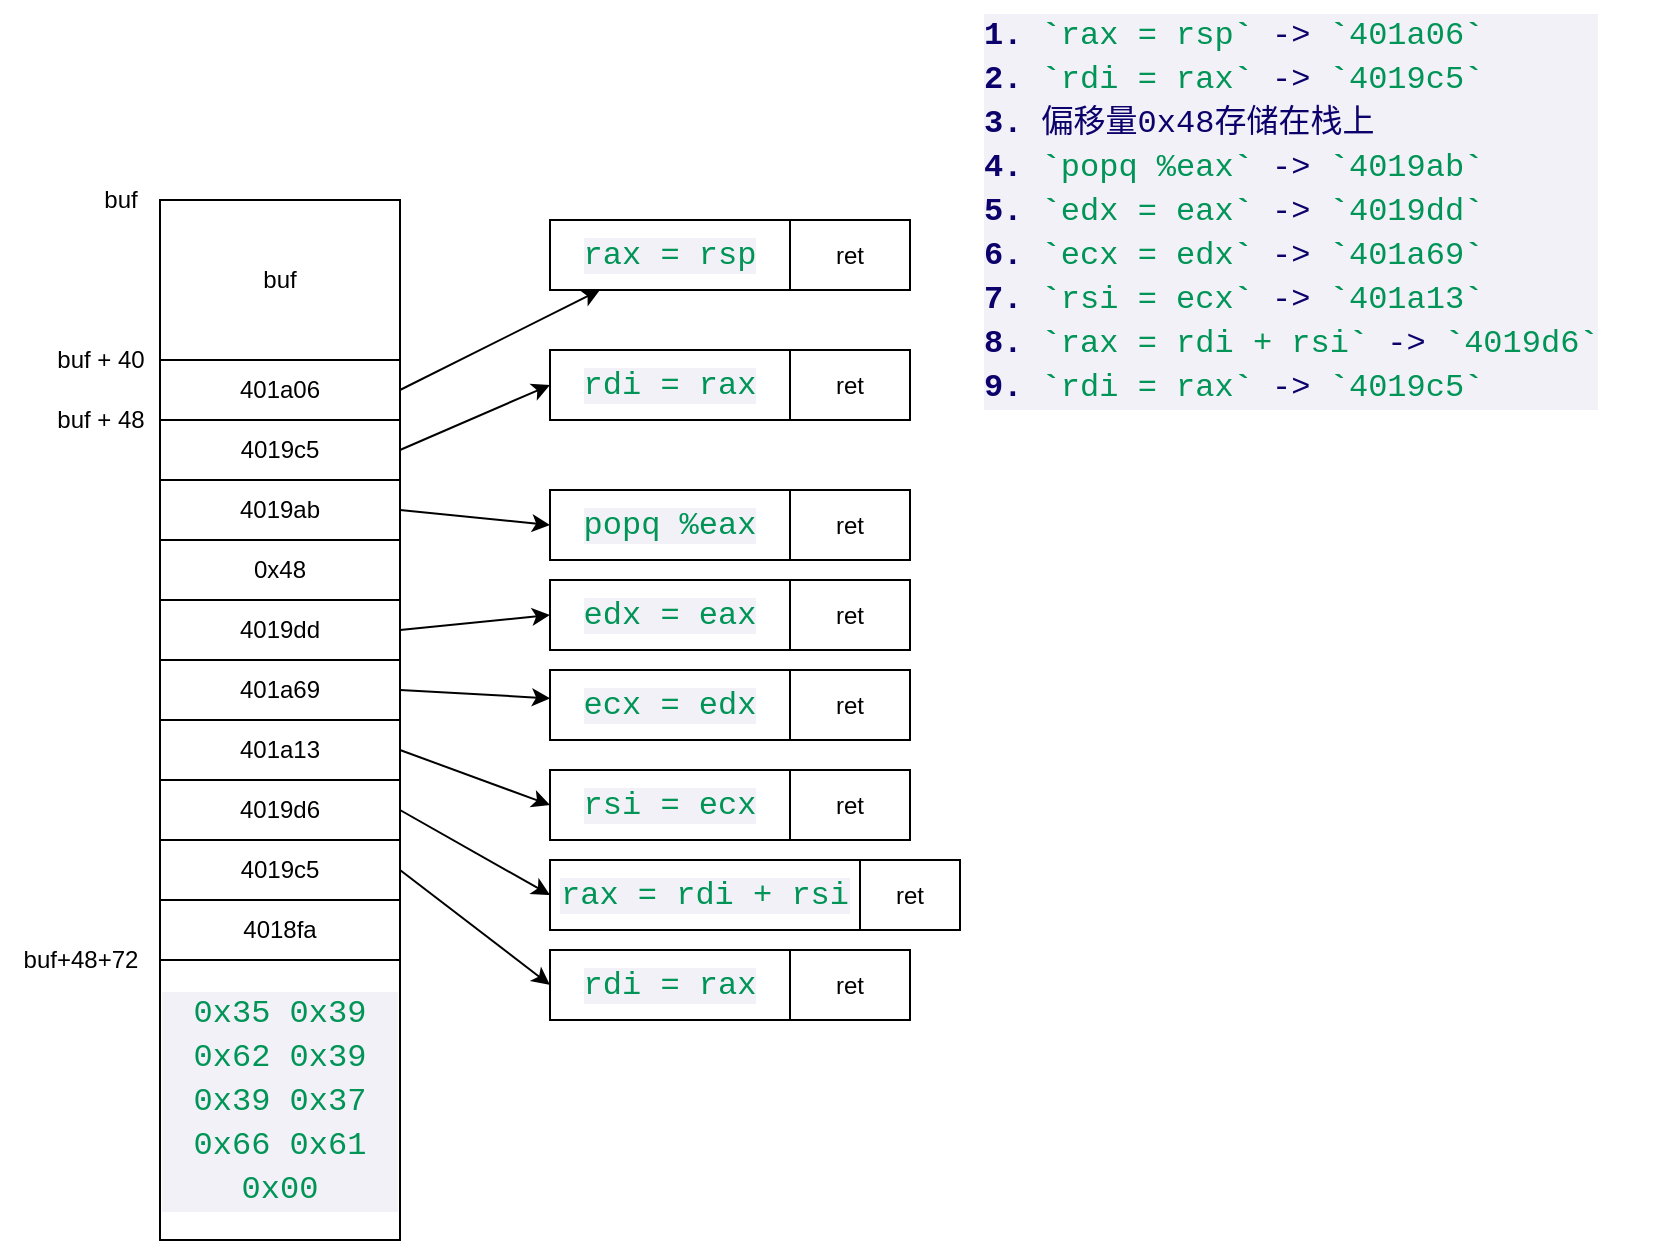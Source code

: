 <mxfile>
    <diagram id="gGN1RW6EFqMM8roqFQ5v" name="Page-1">
        <mxGraphModel dx="581" dy="571" grid="1" gridSize="10" guides="1" tooltips="1" connect="1" arrows="1" fold="1" page="1" pageScale="1" pageWidth="850" pageHeight="1100" math="0" shadow="0">
            <root>
                <mxCell id="0"/>
                <mxCell id="1" parent="0"/>
                <mxCell id="5" value="" style="edgeStyle=none;html=1;exitX=1;exitY=0.5;exitDx=0;exitDy=0;" parent="1" source="2" target="4" edge="1">
                    <mxGeometry relative="1" as="geometry"/>
                </mxCell>
                <mxCell id="2" value="401a06" style="rounded=0;whiteSpace=wrap;html=1;" parent="1" vertex="1">
                    <mxGeometry x="230" y="200" width="120" height="30" as="geometry"/>
                </mxCell>
                <mxCell id="4" value="&lt;span style=&quot;color: rgb(0, 148, 86); font-family: &amp;quot;JetBrains Mono&amp;quot;, &amp;quot;Fira Code Retina&amp;quot;, Consolas, &amp;quot;Courier New&amp;quot;, monospace, Consolas, &amp;quot;Courier New&amp;quot;, monospace; font-size: 16px; text-align: left; background-color: rgb(242, 241, 248);&quot;&gt;rax = rsp&lt;/span&gt;" style="whiteSpace=wrap;html=1;rounded=0;" parent="1" vertex="1">
                    <mxGeometry x="425" y="130" width="120" height="35" as="geometry"/>
                </mxCell>
                <mxCell id="6" value="buf" style="whiteSpace=wrap;html=1;rounded=0;" parent="1" vertex="1">
                    <mxGeometry x="230" y="120" width="120" height="80" as="geometry"/>
                </mxCell>
                <mxCell id="7" value="buf" style="text;html=1;align=center;verticalAlign=middle;resizable=0;points=[];autosize=1;strokeColor=none;fillColor=none;" parent="1" vertex="1">
                    <mxGeometry x="190" y="105" width="40" height="30" as="geometry"/>
                </mxCell>
                <mxCell id="9" value="buf + 40" style="text;html=1;align=center;verticalAlign=middle;resizable=0;points=[];autosize=1;strokeColor=none;fillColor=none;" parent="1" vertex="1">
                    <mxGeometry x="165" y="185" width="70" height="30" as="geometry"/>
                </mxCell>
                <mxCell id="10" value="ret" style="whiteSpace=wrap;html=1;rounded=0;" parent="1" vertex="1">
                    <mxGeometry x="545" y="130" width="60" height="35" as="geometry"/>
                </mxCell>
                <mxCell id="36" style="edgeStyle=none;html=1;exitX=1;exitY=0.5;exitDx=0;exitDy=0;entryX=0;entryY=0.5;entryDx=0;entryDy=0;" edge="1" parent="1" source="11" target="19">
                    <mxGeometry relative="1" as="geometry"/>
                </mxCell>
                <mxCell id="11" value="4019c5" style="rounded=0;whiteSpace=wrap;html=1;" vertex="1" parent="1">
                    <mxGeometry x="230" y="230" width="120" height="30" as="geometry"/>
                </mxCell>
                <mxCell id="12" value="0x48" style="rounded=0;whiteSpace=wrap;html=1;" vertex="1" parent="1">
                    <mxGeometry x="230" y="290" width="120" height="30" as="geometry"/>
                </mxCell>
                <mxCell id="38" style="edgeStyle=none;html=1;exitX=1;exitY=0.5;exitDx=0;exitDy=0;entryX=0;entryY=0.5;entryDx=0;entryDy=0;" edge="1" parent="1" source="13" target="23">
                    <mxGeometry relative="1" as="geometry"/>
                </mxCell>
                <mxCell id="13" value="4019ab" style="rounded=0;whiteSpace=wrap;html=1;" vertex="1" parent="1">
                    <mxGeometry x="230" y="260" width="120" height="30" as="geometry"/>
                </mxCell>
                <mxCell id="39" style="edgeStyle=none;html=1;exitX=1;exitY=0.5;exitDx=0;exitDy=0;entryX=0;entryY=0.5;entryDx=0;entryDy=0;" edge="1" parent="1" source="14" target="25">
                    <mxGeometry relative="1" as="geometry"/>
                </mxCell>
                <mxCell id="14" value="4019dd" style="rounded=0;whiteSpace=wrap;html=1;" vertex="1" parent="1">
                    <mxGeometry x="230" y="320" width="120" height="30" as="geometry"/>
                </mxCell>
                <mxCell id="40" style="edgeStyle=none;html=1;exitX=1;exitY=0.5;exitDx=0;exitDy=0;" edge="1" parent="1" source="15" target="27">
                    <mxGeometry relative="1" as="geometry"/>
                </mxCell>
                <mxCell id="15" value="401a69" style="rounded=0;whiteSpace=wrap;html=1;" vertex="1" parent="1">
                    <mxGeometry x="230" y="350" width="120" height="30" as="geometry"/>
                </mxCell>
                <mxCell id="41" style="edgeStyle=none;html=1;exitX=1;exitY=0.5;exitDx=0;exitDy=0;entryX=0;entryY=0.5;entryDx=0;entryDy=0;" edge="1" parent="1" source="16" target="29">
                    <mxGeometry relative="1" as="geometry"/>
                </mxCell>
                <mxCell id="16" value="401a13" style="rounded=0;whiteSpace=wrap;html=1;" vertex="1" parent="1">
                    <mxGeometry x="230" y="380" width="120" height="30" as="geometry"/>
                </mxCell>
                <mxCell id="42" style="edgeStyle=none;html=1;exitX=1;exitY=0.5;exitDx=0;exitDy=0;entryX=0;entryY=0.5;entryDx=0;entryDy=0;" edge="1" parent="1" source="17" target="31">
                    <mxGeometry relative="1" as="geometry"/>
                </mxCell>
                <mxCell id="17" value="4019d6" style="rounded=0;whiteSpace=wrap;html=1;" vertex="1" parent="1">
                    <mxGeometry x="230" y="410" width="120" height="30" as="geometry"/>
                </mxCell>
                <mxCell id="44" style="edgeStyle=none;html=1;exitX=1;exitY=0.5;exitDx=0;exitDy=0;entryX=0;entryY=0.5;entryDx=0;entryDy=0;" edge="1" parent="1" source="18" target="33">
                    <mxGeometry relative="1" as="geometry"/>
                </mxCell>
                <mxCell id="18" value="4019c5" style="rounded=0;whiteSpace=wrap;html=1;" vertex="1" parent="1">
                    <mxGeometry x="230" y="440" width="120" height="30" as="geometry"/>
                </mxCell>
                <mxCell id="19" value="&lt;span style=&quot;color: rgb(0, 148, 86); font-family: &amp;quot;JetBrains Mono&amp;quot;, &amp;quot;Fira Code Retina&amp;quot;, Consolas, &amp;quot;Courier New&amp;quot;, monospace, Consolas, &amp;quot;Courier New&amp;quot;, monospace; font-size: 16px; text-align: left; background-color: rgb(242, 241, 248);&quot;&gt;rdi = rax&lt;/span&gt;" style="whiteSpace=wrap;html=1;rounded=0;" vertex="1" parent="1">
                    <mxGeometry x="425" y="195" width="120" height="35" as="geometry"/>
                </mxCell>
                <mxCell id="20" value="ret" style="whiteSpace=wrap;html=1;rounded=0;" vertex="1" parent="1">
                    <mxGeometry x="545" y="195" width="60" height="35" as="geometry"/>
                </mxCell>
                <mxCell id="23" value="&lt;span style=&quot;color: rgb(0, 148, 86); font-family: &amp;quot;JetBrains Mono&amp;quot;, &amp;quot;Fira Code Retina&amp;quot;, Consolas, &amp;quot;Courier New&amp;quot;, monospace, Consolas, &amp;quot;Courier New&amp;quot;, monospace; font-size: 16px; text-align: left; background-color: rgb(242, 241, 248);&quot;&gt;popq %eax&lt;/span&gt;" style="whiteSpace=wrap;html=1;rounded=0;" vertex="1" parent="1">
                    <mxGeometry x="425" y="265" width="120" height="35" as="geometry"/>
                </mxCell>
                <mxCell id="24" value="ret" style="whiteSpace=wrap;html=1;rounded=0;" vertex="1" parent="1">
                    <mxGeometry x="545" y="265" width="60" height="35" as="geometry"/>
                </mxCell>
                <mxCell id="25" value="&lt;span style=&quot;color: rgb(0, 148, 86); font-family: &amp;quot;JetBrains Mono&amp;quot;, &amp;quot;Fira Code Retina&amp;quot;, Consolas, &amp;quot;Courier New&amp;quot;, monospace, Consolas, &amp;quot;Courier New&amp;quot;, monospace; font-size: 16px; text-align: left; background-color: rgb(242, 241, 248);&quot;&gt;edx = eax&lt;/span&gt;" style="whiteSpace=wrap;html=1;rounded=0;" vertex="1" parent="1">
                    <mxGeometry x="425" y="310" width="120" height="35" as="geometry"/>
                </mxCell>
                <mxCell id="26" value="ret" style="whiteSpace=wrap;html=1;rounded=0;" vertex="1" parent="1">
                    <mxGeometry x="545" y="310" width="60" height="35" as="geometry"/>
                </mxCell>
                <mxCell id="27" value="&lt;span style=&quot;color: rgb(0, 148, 86); font-family: &amp;quot;JetBrains Mono&amp;quot;, &amp;quot;Fira Code Retina&amp;quot;, Consolas, &amp;quot;Courier New&amp;quot;, monospace, Consolas, &amp;quot;Courier New&amp;quot;, monospace; font-size: 16px; text-align: left; background-color: rgb(242, 241, 248);&quot;&gt;ecx = edx&lt;/span&gt;" style="whiteSpace=wrap;html=1;rounded=0;" vertex="1" parent="1">
                    <mxGeometry x="425" y="355" width="120" height="35" as="geometry"/>
                </mxCell>
                <mxCell id="28" value="ret" style="whiteSpace=wrap;html=1;rounded=0;" vertex="1" parent="1">
                    <mxGeometry x="545" y="355" width="60" height="35" as="geometry"/>
                </mxCell>
                <mxCell id="29" value="&lt;span style=&quot;color: rgb(0, 148, 86); font-family: &amp;quot;JetBrains Mono&amp;quot;, &amp;quot;Fira Code Retina&amp;quot;, Consolas, &amp;quot;Courier New&amp;quot;, monospace, Consolas, &amp;quot;Courier New&amp;quot;, monospace; font-size: 16px; text-align: left; background-color: rgb(242, 241, 248);&quot;&gt;rsi = ecx&lt;/span&gt;" style="whiteSpace=wrap;html=1;rounded=0;" vertex="1" parent="1">
                    <mxGeometry x="425" y="405" width="120" height="35" as="geometry"/>
                </mxCell>
                <mxCell id="30" value="ret" style="whiteSpace=wrap;html=1;rounded=0;" vertex="1" parent="1">
                    <mxGeometry x="545" y="405" width="60" height="35" as="geometry"/>
                </mxCell>
                <mxCell id="31" value="&lt;span style=&quot;color: rgb(0, 148, 86); font-family: &amp;quot;JetBrains Mono&amp;quot;, &amp;quot;Fira Code Retina&amp;quot;, Consolas, &amp;quot;Courier New&amp;quot;, monospace, Consolas, &amp;quot;Courier New&amp;quot;, monospace; font-size: 16px; text-align: left; background-color: rgb(242, 241, 248);&quot;&gt;rax = rdi + rsi&lt;/span&gt;" style="whiteSpace=wrap;html=1;rounded=0;" vertex="1" parent="1">
                    <mxGeometry x="425" y="450" width="155" height="35" as="geometry"/>
                </mxCell>
                <mxCell id="32" value="ret" style="whiteSpace=wrap;html=1;rounded=0;" vertex="1" parent="1">
                    <mxGeometry x="580" y="450" width="50" height="35" as="geometry"/>
                </mxCell>
                <mxCell id="33" value="&lt;span style=&quot;color: rgb(0, 148, 86); font-family: &amp;quot;JetBrains Mono&amp;quot;, &amp;quot;Fira Code Retina&amp;quot;, Consolas, &amp;quot;Courier New&amp;quot;, monospace, Consolas, &amp;quot;Courier New&amp;quot;, monospace; font-size: 16px; text-align: left; background-color: rgb(242, 241, 248);&quot;&gt;rdi = rax&lt;/span&gt;" style="whiteSpace=wrap;html=1;rounded=0;" vertex="1" parent="1">
                    <mxGeometry x="425" y="495" width="120" height="35" as="geometry"/>
                </mxCell>
                <mxCell id="34" value="ret" style="whiteSpace=wrap;html=1;rounded=0;" vertex="1" parent="1">
                    <mxGeometry x="545" y="495" width="60" height="35" as="geometry"/>
                </mxCell>
                <mxCell id="45" value="&lt;div style=&quot;color: rgb(12, 0, 107); background-color: rgb(242, 241, 248); font-family: &amp;quot;JetBrains Mono&amp;quot;, &amp;quot;Fira Code Retina&amp;quot;, Consolas, &amp;quot;Courier New&amp;quot;, monospace, Consolas, &amp;quot;Courier New&amp;quot;, monospace; font-weight: normal; font-size: 16px; line-height: 22px;&quot;&gt;&lt;div&gt;&lt;span style=&quot;color: #0c006b;font-weight: bold;&quot;&gt;1.&lt;/span&gt;&lt;span style=&quot;color: #0c006b;&quot;&gt; &lt;/span&gt;&lt;span style=&quot;color: #009456;font-weight: bold;&quot;&gt;`&lt;/span&gt;&lt;span style=&quot;color: #009456;&quot;&gt;rax = rsp&lt;/span&gt;&lt;span style=&quot;color: #009456;font-weight: bold;&quot;&gt;`&lt;/span&gt;&lt;span style=&quot;color: #0c006b;&quot;&gt; -&amp;gt; &lt;/span&gt;&lt;span style=&quot;color: #009456;font-weight: bold;&quot;&gt;`&lt;/span&gt;&lt;span style=&quot;color: #009456;&quot;&gt;401a06&lt;/span&gt;&lt;span style=&quot;color: #009456;font-weight: bold;&quot;&gt;`&lt;/span&gt;&lt;/div&gt;&lt;div&gt;&lt;span style=&quot;color: #0c006b;font-weight: bold;&quot;&gt;2.&lt;/span&gt;&lt;span style=&quot;color: #0c006b;&quot;&gt; &lt;/span&gt;&lt;span style=&quot;color: #009456;font-weight: bold;&quot;&gt;`&lt;/span&gt;&lt;span style=&quot;color: #009456;&quot;&gt;rdi = rax&lt;/span&gt;&lt;span style=&quot;color: #009456;font-weight: bold;&quot;&gt;`&lt;/span&gt;&lt;span style=&quot;color: #0c006b;&quot;&gt; -&amp;gt; &lt;/span&gt;&lt;span style=&quot;color: #009456;font-weight: bold;&quot;&gt;`&lt;/span&gt;&lt;span style=&quot;color: #009456;&quot;&gt;4019c5&lt;/span&gt;&lt;span style=&quot;color: #009456;font-weight: bold;&quot;&gt;`&lt;/span&gt;&lt;/div&gt;&lt;div&gt;&lt;span style=&quot;color: #0c006b;font-weight: bold;&quot;&gt;3.&lt;/span&gt;&lt;span style=&quot;color: #0c006b;&quot;&gt; 偏移量0x48存储在栈上&lt;/span&gt;&lt;/div&gt;&lt;div&gt;&lt;span style=&quot;color: #0c006b;font-weight: bold;&quot;&gt;4.&lt;/span&gt;&lt;span style=&quot;color: #0c006b;&quot;&gt; &lt;/span&gt;&lt;span style=&quot;color: #009456;font-weight: bold;&quot;&gt;`&lt;/span&gt;&lt;span style=&quot;color: #009456;&quot;&gt;popq %eax&lt;/span&gt;&lt;span style=&quot;color: #009456;font-weight: bold;&quot;&gt;`&lt;/span&gt;&lt;span style=&quot;color: #0c006b;&quot;&gt; -&amp;gt; &lt;/span&gt;&lt;span style=&quot;color: #009456;font-weight: bold;&quot;&gt;`&lt;/span&gt;&lt;span style=&quot;color: #009456;&quot;&gt;4019ab&lt;/span&gt;&lt;span style=&quot;color: #009456;font-weight: bold;&quot;&gt;`&lt;/span&gt;&lt;/div&gt;&lt;div&gt;&lt;span style=&quot;color: #0c006b;font-weight: bold;&quot;&gt;5.&lt;/span&gt;&lt;span style=&quot;color: #0c006b;&quot;&gt; &lt;/span&gt;&lt;span style=&quot;color: #009456;font-weight: bold;&quot;&gt;`&lt;/span&gt;&lt;span style=&quot;color: #009456;&quot;&gt;edx = eax&lt;/span&gt;&lt;span style=&quot;color: #009456;font-weight: bold;&quot;&gt;`&lt;/span&gt;&lt;span style=&quot;color: #0c006b;&quot;&gt; -&amp;gt; &lt;/span&gt;&lt;span style=&quot;color: #009456;font-weight: bold;&quot;&gt;`&lt;/span&gt;&lt;span style=&quot;color: #009456;&quot;&gt;4019dd&lt;/span&gt;&lt;span style=&quot;color: #009456;font-weight: bold;&quot;&gt;`&lt;/span&gt;&lt;/div&gt;&lt;div&gt;&lt;span style=&quot;color: #0c006b;font-weight: bold;&quot;&gt;6.&lt;/span&gt;&lt;span style=&quot;color: #0c006b;&quot;&gt; &lt;/span&gt;&lt;span style=&quot;color: #009456;font-weight: bold;&quot;&gt;`&lt;/span&gt;&lt;span style=&quot;color: #009456;&quot;&gt;ecx = edx&lt;/span&gt;&lt;span style=&quot;color: #009456;font-weight: bold;&quot;&gt;`&lt;/span&gt;&lt;span style=&quot;color: #0c006b;&quot;&gt; -&amp;gt; &lt;/span&gt;&lt;span style=&quot;color: #009456;font-weight: bold;&quot;&gt;`&lt;/span&gt;&lt;span style=&quot;color: #009456;&quot;&gt;401a69&lt;/span&gt;&lt;span style=&quot;color: #009456;font-weight: bold;&quot;&gt;`&lt;/span&gt;&lt;/div&gt;&lt;div&gt;&lt;span style=&quot;color: #0c006b;font-weight: bold;&quot;&gt;7.&lt;/span&gt;&lt;span style=&quot;color: #0c006b;&quot;&gt; &lt;/span&gt;&lt;span style=&quot;color: #009456;font-weight: bold;&quot;&gt;`&lt;/span&gt;&lt;span style=&quot;color: #009456;&quot;&gt;rsi = ecx&lt;/span&gt;&lt;span style=&quot;color: #009456;font-weight: bold;&quot;&gt;`&lt;/span&gt;&lt;span style=&quot;color: #0c006b;&quot;&gt; -&amp;gt; &lt;/span&gt;&lt;span style=&quot;color: #009456;font-weight: bold;&quot;&gt;`&lt;/span&gt;&lt;span style=&quot;color: #009456;&quot;&gt;401a13&lt;/span&gt;&lt;span style=&quot;color: #009456;font-weight: bold;&quot;&gt;`&lt;/span&gt;&lt;/div&gt;&lt;div&gt;&lt;span style=&quot;color: #0c006b;font-weight: bold;&quot;&gt;8.&lt;/span&gt;&lt;span style=&quot;color: #0c006b;&quot;&gt; &lt;/span&gt;&lt;span style=&quot;color: #009456;font-weight: bold;&quot;&gt;`&lt;/span&gt;&lt;span style=&quot;color: #009456;&quot;&gt;rax = rdi + rsi&lt;/span&gt;&lt;span style=&quot;color: #009456;font-weight: bold;&quot;&gt;`&lt;/span&gt;&lt;span style=&quot;color: #0c006b;&quot;&gt; -&amp;gt; &lt;/span&gt;&lt;span style=&quot;color: #009456;font-weight: bold;&quot;&gt;`&lt;/span&gt;&lt;span style=&quot;color: #009456;&quot;&gt;4019d6&lt;/span&gt;&lt;span style=&quot;color: #009456;font-weight: bold;&quot;&gt;`&lt;/span&gt;&lt;/div&gt;&lt;div&gt;&lt;span style=&quot;color: #0c006b;font-weight: bold;&quot;&gt;9.&lt;/span&gt;&lt;span style=&quot;color: #0c006b;&quot;&gt; &lt;/span&gt;&lt;span style=&quot;color: #009456;font-weight: bold;&quot;&gt;`&lt;/span&gt;&lt;span style=&quot;color: #009456;&quot;&gt;rdi = rax&lt;/span&gt;&lt;span style=&quot;color: #009456;font-weight: bold;&quot;&gt;`&lt;/span&gt;&lt;span style=&quot;color: #0c006b;&quot;&gt; -&amp;gt; &lt;/span&gt;&lt;span style=&quot;color: #009456;font-weight: bold;&quot;&gt;`&lt;/span&gt;&lt;span style=&quot;color: #009456;&quot;&gt;4019c5&lt;/span&gt;&lt;span style=&quot;color: #009456;font-weight: bold;&quot;&gt;`&lt;/span&gt;&lt;/div&gt;&lt;/div&gt;" style="text;whiteSpace=wrap;html=1;" vertex="1" parent="1">
                    <mxGeometry x="640" y="20" width="340" height="220" as="geometry"/>
                </mxCell>
                <mxCell id="46" value="buf+48+72" style="text;html=1;align=center;verticalAlign=middle;resizable=0;points=[];autosize=1;strokeColor=none;fillColor=none;" vertex="1" parent="1">
                    <mxGeometry x="150" y="485" width="80" height="30" as="geometry"/>
                </mxCell>
                <mxCell id="48" value="&lt;div style=&quot;color: rgb(12, 0, 107); background-color: rgb(242, 241, 248); font-family: &amp;quot;JetBrains Mono&amp;quot;, &amp;quot;Fira Code Retina&amp;quot;, Consolas, &amp;quot;Courier New&amp;quot;, monospace, Consolas, &amp;quot;Courier New&amp;quot;, monospace; font-size: 16px; line-height: 22px;&quot;&gt;&lt;span style=&quot;color: #009456;&quot;&gt;0x35 0x39 0x62 0x39 0x39 0x37 0x66 0x61 0x00&lt;/span&gt;&lt;/div&gt;" style="whiteSpace=wrap;html=1;" vertex="1" parent="1">
                    <mxGeometry x="230" y="500" width="120" height="140" as="geometry"/>
                </mxCell>
                <mxCell id="49" value="4018fa" style="rounded=0;whiteSpace=wrap;html=1;" vertex="1" parent="1">
                    <mxGeometry x="230" y="470" width="120" height="30" as="geometry"/>
                </mxCell>
                <mxCell id="50" value="buf + 48" style="text;html=1;align=center;verticalAlign=middle;resizable=0;points=[];autosize=1;strokeColor=none;fillColor=none;" vertex="1" parent="1">
                    <mxGeometry x="165" y="215" width="70" height="30" as="geometry"/>
                </mxCell>
            </root>
        </mxGraphModel>
    </diagram>
</mxfile>